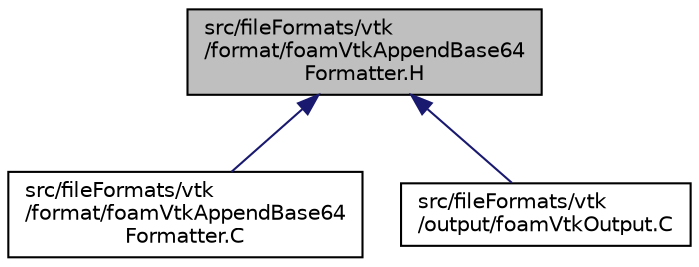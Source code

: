 digraph "src/fileFormats/vtk/format/foamVtkAppendBase64Formatter.H"
{
  bgcolor="transparent";
  edge [fontname="Helvetica",fontsize="10",labelfontname="Helvetica",labelfontsize="10"];
  node [fontname="Helvetica",fontsize="10",shape=record];
  Node1 [label="src/fileFormats/vtk\l/format/foamVtkAppendBase64\lFormatter.H",height=0.2,width=0.4,color="black", fillcolor="grey75", style="filled" fontcolor="black"];
  Node1 -> Node2 [dir="back",color="midnightblue",fontsize="10",style="solid",fontname="Helvetica"];
  Node2 [label="src/fileFormats/vtk\l/format/foamVtkAppendBase64\lFormatter.C",height=0.2,width=0.4,color="black",URL="$foamVtkAppendBase64Formatter_8C.html"];
  Node1 -> Node3 [dir="back",color="midnightblue",fontsize="10",style="solid",fontname="Helvetica"];
  Node3 [label="src/fileFormats/vtk\l/output/foamVtkOutput.C",height=0.2,width=0.4,color="black",URL="$foamVtkOutput_8C.html"];
}
